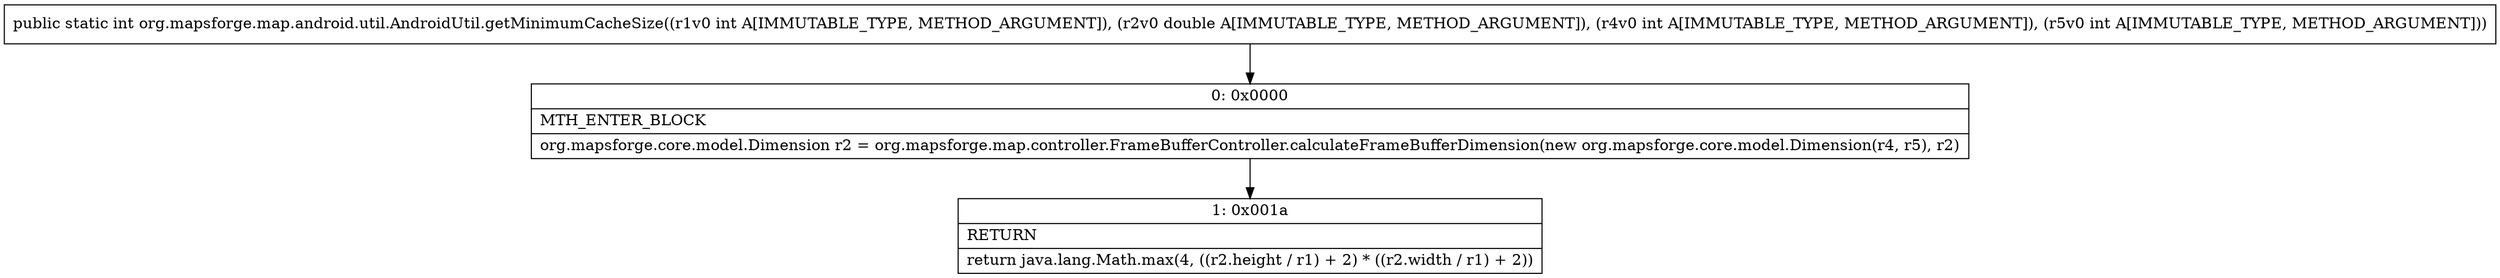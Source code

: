 digraph "CFG fororg.mapsforge.map.android.util.AndroidUtil.getMinimumCacheSize(IDII)I" {
Node_0 [shape=record,label="{0\:\ 0x0000|MTH_ENTER_BLOCK\l|org.mapsforge.core.model.Dimension r2 = org.mapsforge.map.controller.FrameBufferController.calculateFrameBufferDimension(new org.mapsforge.core.model.Dimension(r4, r5), r2)\l}"];
Node_1 [shape=record,label="{1\:\ 0x001a|RETURN\l|return java.lang.Math.max(4, ((r2.height \/ r1) + 2) * ((r2.width \/ r1) + 2))\l}"];
MethodNode[shape=record,label="{public static int org.mapsforge.map.android.util.AndroidUtil.getMinimumCacheSize((r1v0 int A[IMMUTABLE_TYPE, METHOD_ARGUMENT]), (r2v0 double A[IMMUTABLE_TYPE, METHOD_ARGUMENT]), (r4v0 int A[IMMUTABLE_TYPE, METHOD_ARGUMENT]), (r5v0 int A[IMMUTABLE_TYPE, METHOD_ARGUMENT])) }"];
MethodNode -> Node_0;
Node_0 -> Node_1;
}

